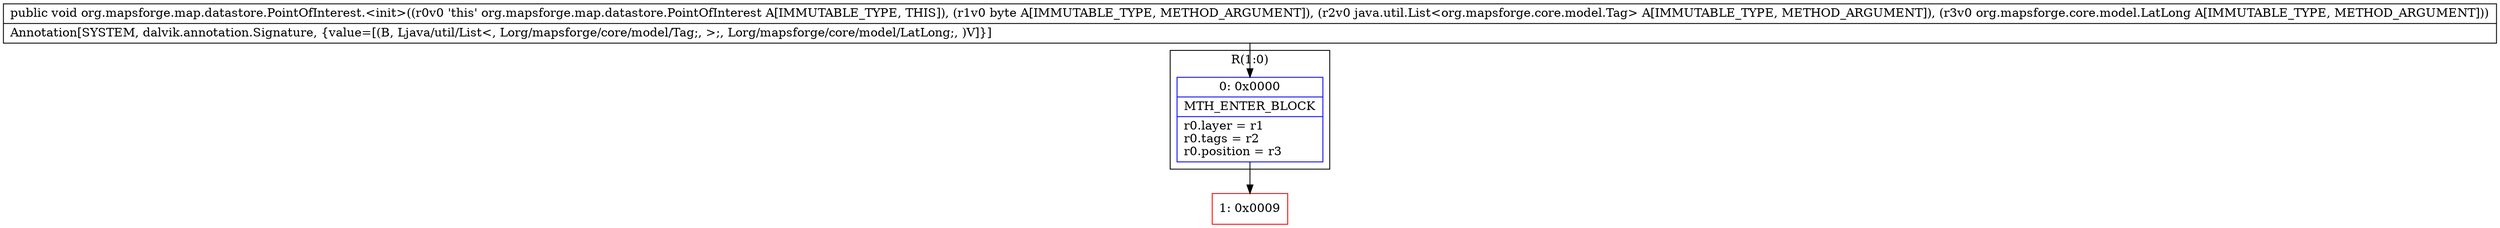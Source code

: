 digraph "CFG fororg.mapsforge.map.datastore.PointOfInterest.\<init\>(BLjava\/util\/List;Lorg\/mapsforge\/core\/model\/LatLong;)V" {
subgraph cluster_Region_1792737411 {
label = "R(1:0)";
node [shape=record,color=blue];
Node_0 [shape=record,label="{0\:\ 0x0000|MTH_ENTER_BLOCK\l|r0.layer = r1\lr0.tags = r2\lr0.position = r3\l}"];
}
Node_1 [shape=record,color=red,label="{1\:\ 0x0009}"];
MethodNode[shape=record,label="{public void org.mapsforge.map.datastore.PointOfInterest.\<init\>((r0v0 'this' org.mapsforge.map.datastore.PointOfInterest A[IMMUTABLE_TYPE, THIS]), (r1v0 byte A[IMMUTABLE_TYPE, METHOD_ARGUMENT]), (r2v0 java.util.List\<org.mapsforge.core.model.Tag\> A[IMMUTABLE_TYPE, METHOD_ARGUMENT]), (r3v0 org.mapsforge.core.model.LatLong A[IMMUTABLE_TYPE, METHOD_ARGUMENT]))  | Annotation[SYSTEM, dalvik.annotation.Signature, \{value=[(B, Ljava\/util\/List\<, Lorg\/mapsforge\/core\/model\/Tag;, \>;, Lorg\/mapsforge\/core\/model\/LatLong;, )V]\}]\l}"];
MethodNode -> Node_0;
Node_0 -> Node_1;
}

